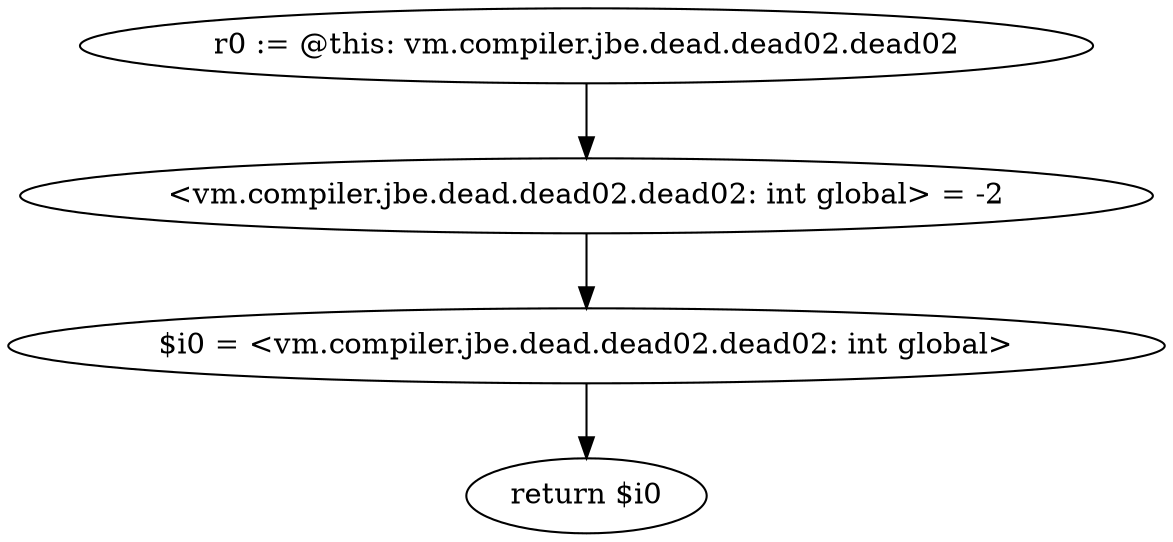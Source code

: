 digraph "unitGraph" {
    "r0 := @this: vm.compiler.jbe.dead.dead02.dead02"
    "<vm.compiler.jbe.dead.dead02.dead02: int global> = -2"
    "$i0 = <vm.compiler.jbe.dead.dead02.dead02: int global>"
    "return $i0"
    "r0 := @this: vm.compiler.jbe.dead.dead02.dead02"->"<vm.compiler.jbe.dead.dead02.dead02: int global> = -2";
    "<vm.compiler.jbe.dead.dead02.dead02: int global> = -2"->"$i0 = <vm.compiler.jbe.dead.dead02.dead02: int global>";
    "$i0 = <vm.compiler.jbe.dead.dead02.dead02: int global>"->"return $i0";
}
